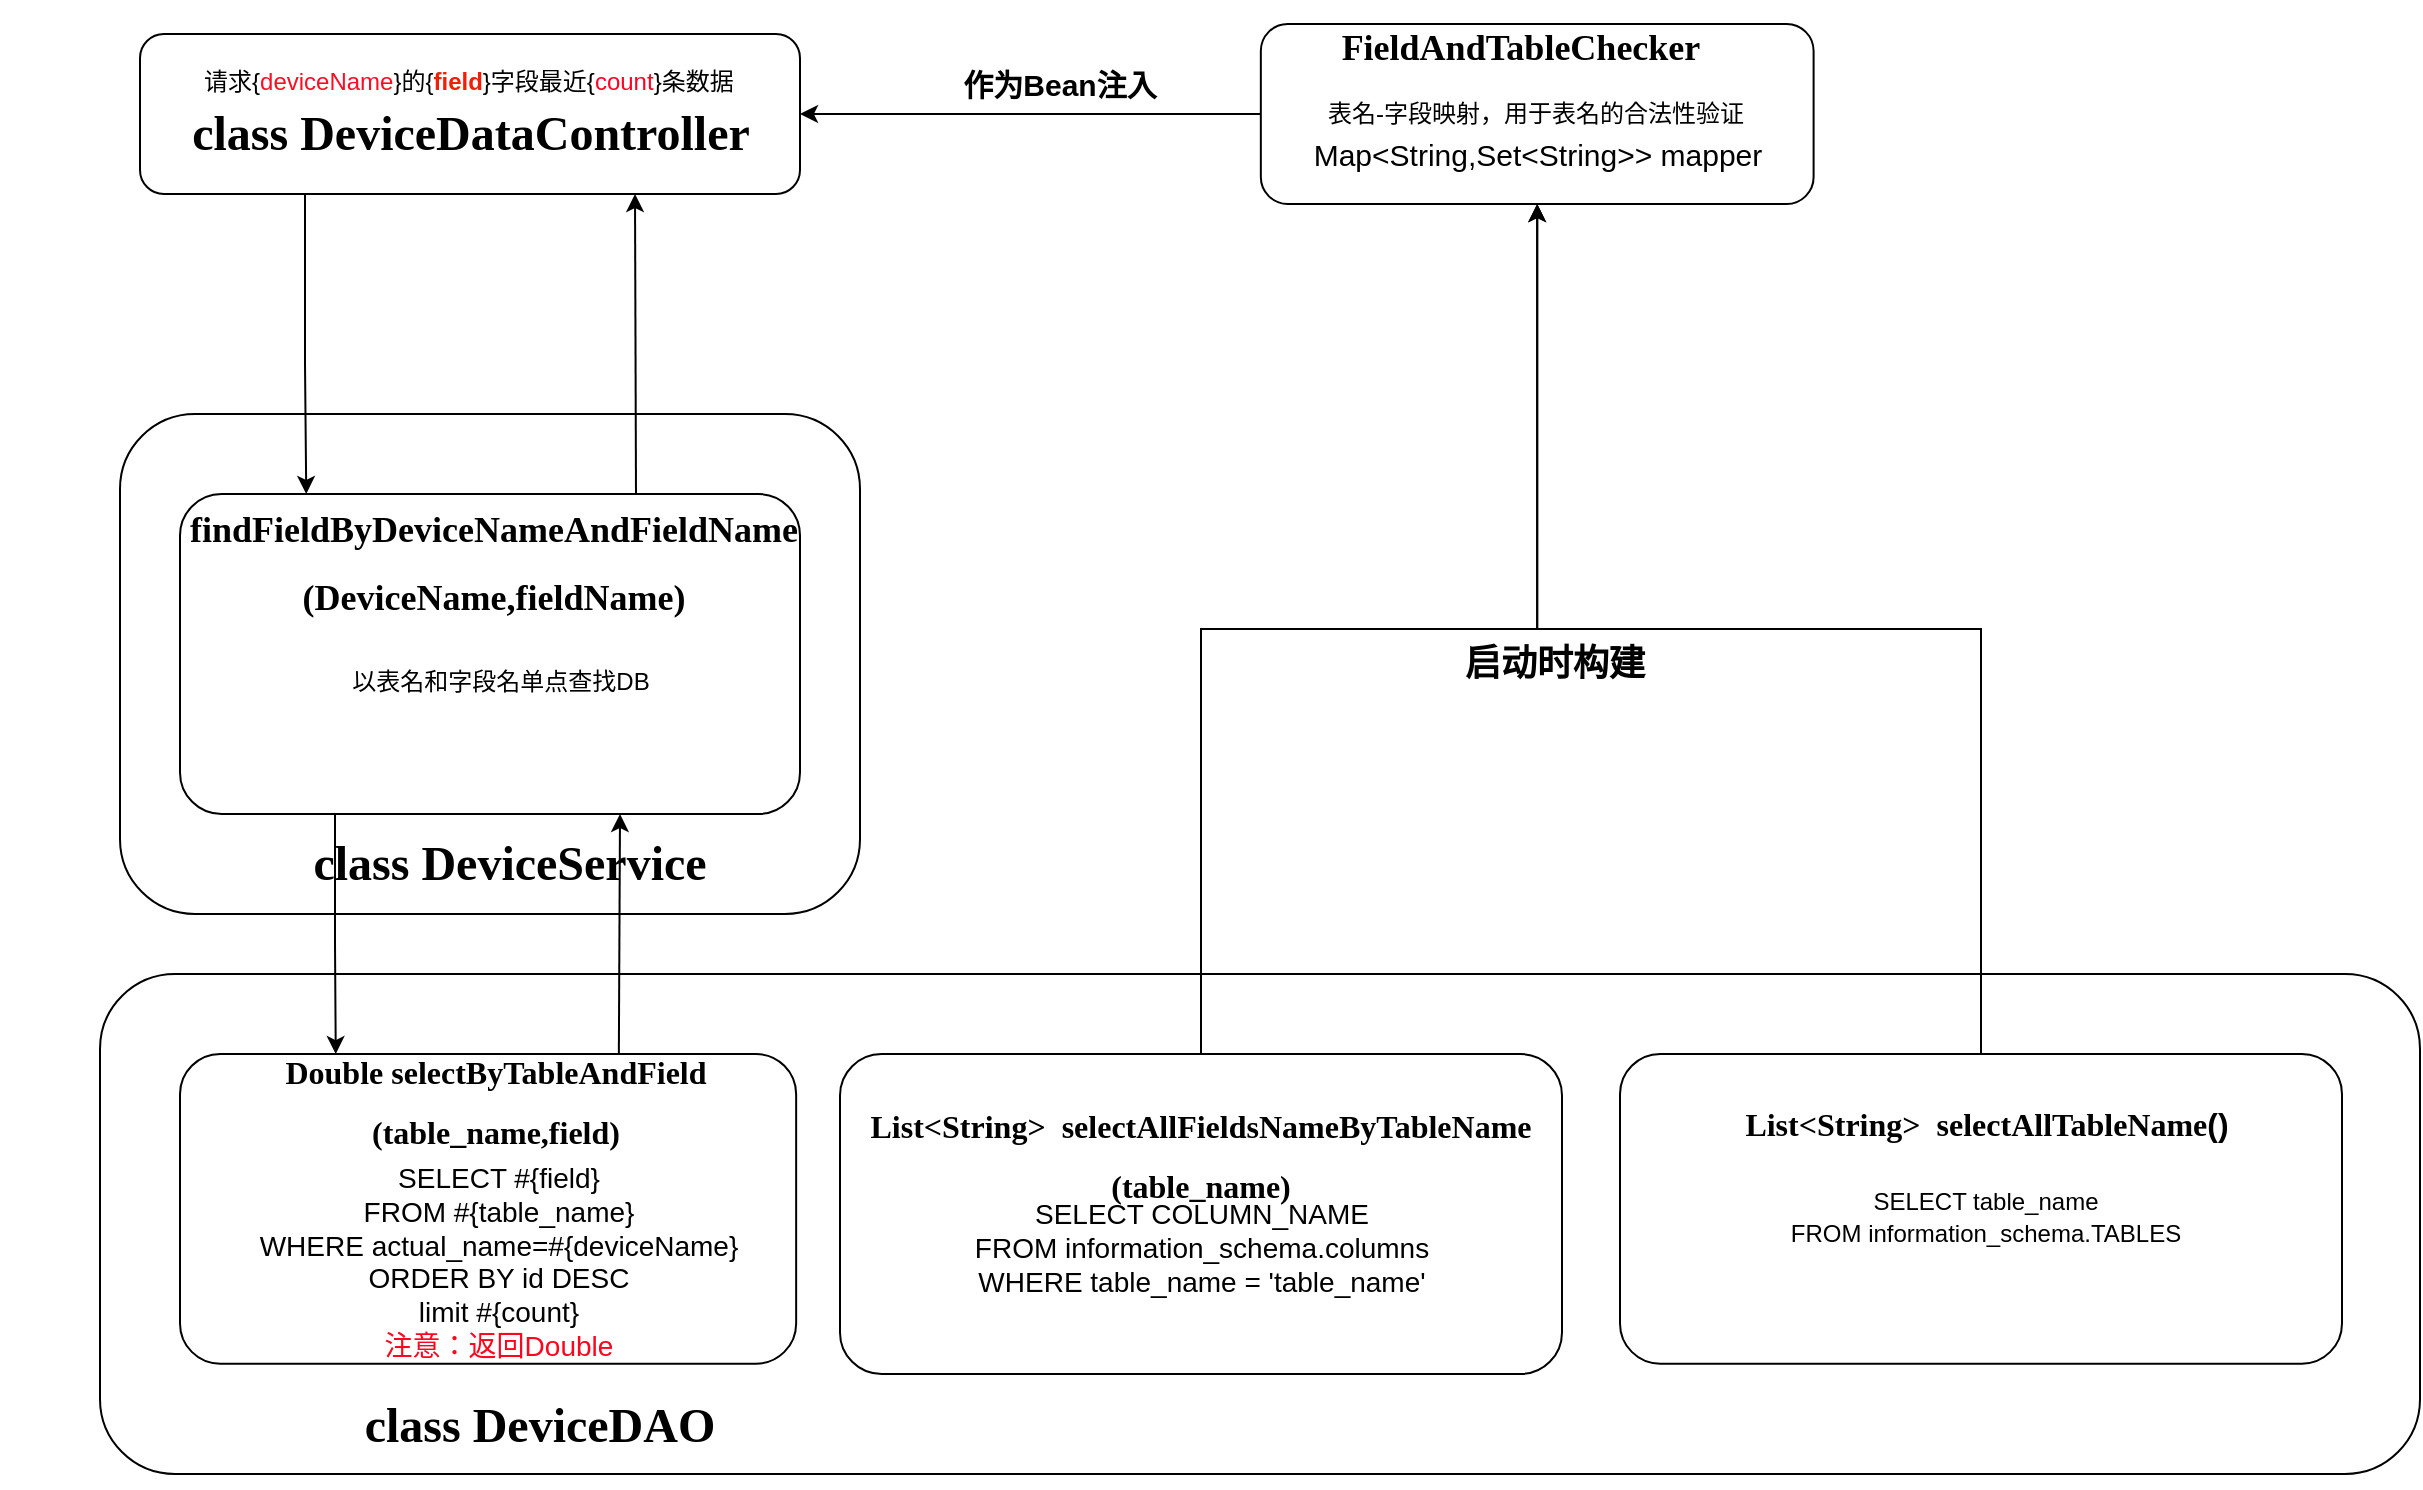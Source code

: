 <mxfile version="21.3.7" type="github">
  <diagram id="C5RBs43oDa-KdzZeNtuy" name="Page-1">
    <mxGraphModel dx="2422" dy="1118" grid="1" gridSize="10" guides="1" tooltips="1" connect="1" arrows="1" fold="1" page="1" pageScale="1" pageWidth="827" pageHeight="1169" math="0" shadow="0">
      <root>
        <mxCell id="WIyWlLk6GJQsqaUBKTNV-0" />
        <mxCell id="WIyWlLk6GJQsqaUBKTNV-1" parent="WIyWlLk6GJQsqaUBKTNV-0" />
        <mxCell id="HSwGKQN04GHCL3bgjbMO-42" value="" style="rounded=1;whiteSpace=wrap;html=1;" parent="WIyWlLk6GJQsqaUBKTNV-1" vertex="1">
          <mxGeometry x="-160" y="630" width="1160" height="250" as="geometry" />
        </mxCell>
        <mxCell id="HSwGKQN04GHCL3bgjbMO-9" value="" style="rounded=1;whiteSpace=wrap;html=1;" parent="WIyWlLk6GJQsqaUBKTNV-1" vertex="1">
          <mxGeometry x="-150" y="350" width="370" height="250" as="geometry" />
        </mxCell>
        <mxCell id="HSwGKQN04GHCL3bgjbMO-43" value="&lt;h1 style=&quot;border-color: var(--border-color);&quot;&gt;&lt;font style=&quot;border-color: var(--border-color);&quot; face=&quot;Times New Roman&quot;&gt;class DeviceDAO&lt;/font&gt;&lt;/h1&gt;" style="text;html=1;strokeColor=none;fillColor=none;align=center;verticalAlign=middle;whiteSpace=wrap;rounded=0;" parent="WIyWlLk6GJQsqaUBKTNV-1" vertex="1">
          <mxGeometry x="-210" y="841.29" width="540" height="29.032" as="geometry" />
        </mxCell>
        <mxCell id="HSwGKQN04GHCL3bgjbMO-67" value="" style="group" parent="WIyWlLk6GJQsqaUBKTNV-1" vertex="1" connectable="0">
          <mxGeometry x="-120" y="670" width="310" height="154.84" as="geometry" />
        </mxCell>
        <mxCell id="HSwGKQN04GHCL3bgjbMO-68" value="" style="group" parent="HSwGKQN04GHCL3bgjbMO-67" vertex="1" connectable="0">
          <mxGeometry width="310" height="154.84" as="geometry" />
        </mxCell>
        <mxCell id="HSwGKQN04GHCL3bgjbMO-91" value="" style="group" parent="HSwGKQN04GHCL3bgjbMO-68" vertex="1" connectable="0">
          <mxGeometry width="310" height="154.84" as="geometry" />
        </mxCell>
        <mxCell id="HSwGKQN04GHCL3bgjbMO-64" value="" style="rounded=1;whiteSpace=wrap;html=1;arcSize=13;" parent="HSwGKQN04GHCL3bgjbMO-91" vertex="1">
          <mxGeometry width="308.075" height="154.84" as="geometry" />
        </mxCell>
        <mxCell id="HSwGKQN04GHCL3bgjbMO-65" value="&lt;h1 style=&quot;border-color: var(--border-color); font-size: 16px;&quot;&gt;&lt;font style=&quot;border-color: var(--border-color); font-size: 16px;&quot; face=&quot;Times New Roman&quot;&gt;Double selectByTableAndField&lt;/font&gt;&lt;/h1&gt;&lt;h1 style=&quot;border-color: var(--border-color); font-size: 16px;&quot;&gt;&lt;font style=&quot;border-color: var(--border-color); font-size: 16px;&quot; face=&quot;Times New Roman&quot;&gt;(table_name,field)&lt;/font&gt;&lt;/h1&gt;" style="text;html=1;strokeColor=none;fillColor=none;align=center;verticalAlign=middle;whiteSpace=wrap;rounded=0;fontSize=16;spacing=2;" parent="HSwGKQN04GHCL3bgjbMO-91" vertex="1">
          <mxGeometry x="5.776" y="9.677" width="304.224" height="29.032" as="geometry" />
        </mxCell>
        <mxCell id="HSwGKQN04GHCL3bgjbMO-66" value="&lt;font style=&quot;font-size: 14px;&quot;&gt;SELECT #{field}&lt;br&gt;FROM #{table_name}&lt;br&gt;WHERE actual_name=#{deviceName}&lt;br&gt;ORDER BY id DESC&lt;br&gt;limit #{count}&lt;br&gt;&lt;font color=&quot;#ff051e&quot;&gt;注意：返回Double&lt;/font&gt;&lt;br&gt;&lt;/font&gt;" style="text;whiteSpace=wrap;html=1;align=center;" parent="HSwGKQN04GHCL3bgjbMO-91" vertex="1">
          <mxGeometry x="11" y="47.42" width="297.07" height="60" as="geometry" />
        </mxCell>
        <mxCell id="HSwGKQN04GHCL3bgjbMO-10" value="&lt;h1 style=&quot;border-color: var(--border-color);&quot;&gt;&lt;font style=&quot;border-color: var(--border-color);&quot; face=&quot;Times New Roman&quot;&gt;class DeviceService&lt;/font&gt;&lt;/h1&gt;" style="text;html=1;strokeColor=none;fillColor=none;align=center;verticalAlign=middle;whiteSpace=wrap;rounded=0;" parent="WIyWlLk6GJQsqaUBKTNV-1" vertex="1">
          <mxGeometry x="-130" y="560" width="350" height="30" as="geometry" />
        </mxCell>
        <mxCell id="HSwGKQN04GHCL3bgjbMO-114" style="edgeStyle=orthogonalEdgeStyle;rounded=0;orthogonalLoop=1;jettySize=auto;html=1;exitX=0.25;exitY=1;exitDx=0;exitDy=0;entryX=0.201;entryY=-0.667;entryDx=0;entryDy=0;entryPerimeter=0;" parent="WIyWlLk6GJQsqaUBKTNV-1" source="HSwGKQN04GHCL3bgjbMO-5" target="HSwGKQN04GHCL3bgjbMO-73" edge="1">
          <mxGeometry relative="1" as="geometry" />
        </mxCell>
        <mxCell id="HSwGKQN04GHCL3bgjbMO-5" value="" style="rounded=1;whiteSpace=wrap;html=1;" parent="WIyWlLk6GJQsqaUBKTNV-1" vertex="1">
          <mxGeometry x="-140" y="160" width="330" height="80" as="geometry" />
        </mxCell>
        <mxCell id="HSwGKQN04GHCL3bgjbMO-3" value="请求{&lt;font color=&quot;#ff0d25&quot;&gt;deviceName&lt;/font&gt;}的{&lt;b&gt;&lt;font color=&quot;#f21f07&quot;&gt;field&lt;/font&gt;&lt;/b&gt;}字段最近{&lt;font color=&quot;#ff0324&quot;&gt;count&lt;/font&gt;}条数据" style="text;whiteSpace=wrap;html=1;" parent="WIyWlLk6GJQsqaUBKTNV-1" vertex="1">
          <mxGeometry x="-110" y="170" width="270" height="30" as="geometry" />
        </mxCell>
        <mxCell id="HSwGKQN04GHCL3bgjbMO-6" value="&lt;h1 style=&quot;border-color: var(--border-color);&quot;&gt;&lt;font style=&quot;border-color: var(--border-color);&quot; face=&quot;Times New Roman&quot;&gt;class DeviceDataController&lt;/font&gt;&lt;/h1&gt;" style="text;html=1;strokeColor=none;fillColor=none;align=center;verticalAlign=middle;whiteSpace=wrap;rounded=0;" parent="WIyWlLk6GJQsqaUBKTNV-1" vertex="1">
          <mxGeometry x="-117.5" y="200" width="285" height="20" as="geometry" />
        </mxCell>
        <mxCell id="HSwGKQN04GHCL3bgjbMO-116" style="edgeStyle=orthogonalEdgeStyle;rounded=0;orthogonalLoop=1;jettySize=auto;html=1;exitX=0.25;exitY=1;exitDx=0;exitDy=0;entryX=0.237;entryY=-0.333;entryDx=0;entryDy=0;entryPerimeter=0;" parent="WIyWlLk6GJQsqaUBKTNV-1" source="HSwGKQN04GHCL3bgjbMO-72" target="HSwGKQN04GHCL3bgjbMO-65" edge="1">
          <mxGeometry relative="1" as="geometry" />
        </mxCell>
        <mxCell id="HSwGKQN04GHCL3bgjbMO-72" value="" style="rounded=1;whiteSpace=wrap;html=1;arcSize=13;" parent="WIyWlLk6GJQsqaUBKTNV-1" vertex="1">
          <mxGeometry x="-120" y="390" width="310" height="160" as="geometry" />
        </mxCell>
        <mxCell id="HSwGKQN04GHCL3bgjbMO-73" value="&lt;h1 style=&quot;border-color: var(--border-color); font-size: 18px;&quot;&gt;&lt;font style=&quot;border-color: var(--border-color); font-size: 18px;&quot; face=&quot;Times New Roman&quot;&gt;findFieldByDeviceNameAndFieldName&lt;/font&gt;&lt;/h1&gt;&lt;h1 style=&quot;border-color: var(--border-color); font-size: 18px;&quot;&gt;&lt;font style=&quot;border-color: var(--border-color); font-size: 18px;&quot; face=&quot;Times New Roman&quot;&gt;(DeviceName,fieldName)&lt;/font&gt;&lt;/h1&gt;" style="text;html=1;strokeColor=none;fillColor=none;align=center;verticalAlign=middle;whiteSpace=wrap;rounded=0;fontSize=18;" parent="WIyWlLk6GJQsqaUBKTNV-1" vertex="1">
          <mxGeometry x="-119.997" y="410" width="314.037" height="30.0" as="geometry" />
        </mxCell>
        <mxCell id="HSwGKQN04GHCL3bgjbMO-74" value="以表名和字段名单点查找DB" style="text;whiteSpace=wrap;html=1;align=center;" parent="WIyWlLk6GJQsqaUBKTNV-1" vertex="1">
          <mxGeometry x="-113.322" y="470" width="306.653" height="40" as="geometry" />
        </mxCell>
        <mxCell id="HSwGKQN04GHCL3bgjbMO-115" value="" style="endArrow=classic;html=1;rounded=0;entryX=0.75;entryY=1;entryDx=0;entryDy=0;" parent="WIyWlLk6GJQsqaUBKTNV-1" target="HSwGKQN04GHCL3bgjbMO-5" edge="1">
          <mxGeometry width="50" height="50" relative="1" as="geometry">
            <mxPoint x="108" y="390" as="sourcePoint" />
            <mxPoint x="160" y="340" as="targetPoint" />
          </mxGeometry>
        </mxCell>
        <mxCell id="HSwGKQN04GHCL3bgjbMO-117" value="" style="endArrow=classic;html=1;rounded=0;" parent="WIyWlLk6GJQsqaUBKTNV-1" edge="1">
          <mxGeometry width="50" height="50" relative="1" as="geometry">
            <mxPoint x="99.43" y="670" as="sourcePoint" />
            <mxPoint x="100" y="550" as="targetPoint" />
          </mxGeometry>
        </mxCell>
        <mxCell id="HSwGKQN04GHCL3bgjbMO-118" value="" style="group" parent="WIyWlLk6GJQsqaUBKTNV-1" vertex="1" connectable="0">
          <mxGeometry x="600" y="670" width="361" height="154.84" as="geometry" />
        </mxCell>
        <mxCell id="HSwGKQN04GHCL3bgjbMO-119" value="" style="group" parent="HSwGKQN04GHCL3bgjbMO-118" vertex="1" connectable="0">
          <mxGeometry width="361" height="154.84" as="geometry" />
        </mxCell>
        <mxCell id="HSwGKQN04GHCL3bgjbMO-120" value="" style="group" parent="HSwGKQN04GHCL3bgjbMO-119" vertex="1" connectable="0">
          <mxGeometry width="361" height="154.84" as="geometry" />
        </mxCell>
        <mxCell id="HSwGKQN04GHCL3bgjbMO-121" value="" style="rounded=1;whiteSpace=wrap;html=1;arcSize=13;" parent="HSwGKQN04GHCL3bgjbMO-120" vertex="1">
          <mxGeometry width="361" height="154.84" as="geometry" />
        </mxCell>
        <mxCell id="HSwGKQN04GHCL3bgjbMO-122" value="&lt;h1 style=&quot;border-color: var(--border-color); font-size: 16px;&quot;&gt;&lt;font style=&quot;border-color: var(--border-color); font-size: 16px;&quot; face=&quot;Times New Roman&quot;&gt;List&amp;lt;String&amp;gt;&amp;nbsp; selectAllTableName&lt;/font&gt;()&lt;/h1&gt;" style="text;html=1;strokeColor=none;fillColor=none;align=center;verticalAlign=middle;whiteSpace=wrap;rounded=0;fontSize=16;spacing=2;" parent="HSwGKQN04GHCL3bgjbMO-120" vertex="1">
          <mxGeometry x="5.639" y="20.0" width="355.361" height="29.03" as="geometry" />
        </mxCell>
        <mxCell id="HSwGKQN04GHCL3bgjbMO-123" value="&lt;font style=&quot;&quot;&gt;SELECT table_name &lt;br&gt;FROM information_schema.TABLES&lt;span style=&quot;font-size: 14px;&quot;&gt;&lt;/span&gt;&lt;br&gt;&lt;/font&gt;" style="text;whiteSpace=wrap;html=1;align=center;" parent="HSwGKQN04GHCL3bgjbMO-120" vertex="1">
          <mxGeometry x="38.403" y="60" width="289.844" height="60" as="geometry" />
        </mxCell>
        <mxCell id="jVM9vBWa1CpJFviNgf23-0" value="" style="group" vertex="1" connectable="0" parent="WIyWlLk6GJQsqaUBKTNV-1">
          <mxGeometry x="414" y="155" width="306" height="110" as="geometry" />
        </mxCell>
        <mxCell id="jVM9vBWa1CpJFviNgf23-29" value="" style="group" vertex="1" connectable="0" parent="jVM9vBWa1CpJFviNgf23-0">
          <mxGeometry x="-8.39" width="306" height="90.0" as="geometry" />
        </mxCell>
        <mxCell id="HSwGKQN04GHCL3bgjbMO-127" value="表名-字段映射，用于表名的合法性验证" style="rounded=1;whiteSpace=wrap;html=1;" parent="jVM9vBWa1CpJFviNgf23-29" vertex="1">
          <mxGeometry x="14.806" width="276.387" height="90.0" as="geometry" />
        </mxCell>
        <mxCell id="HSwGKQN04GHCL3bgjbMO-128" value="&lt;h1 style=&quot;border-color: var(--border-color); font-size: 18px;&quot;&gt;&lt;font face=&quot;Times New Roman&quot;&gt;FieldAndTableChecker&lt;/font&gt;&lt;/h1&gt;" style="text;html=1;strokeColor=none;fillColor=none;align=center;verticalAlign=middle;whiteSpace=wrap;rounded=0;fontSize=18;" parent="jVM9vBWa1CpJFviNgf23-29" vertex="1">
          <mxGeometry x="8.39" y="0.001" width="272.932" height="23.54" as="geometry" />
        </mxCell>
        <mxCell id="jVM9vBWa1CpJFviNgf23-19" value="&lt;font style=&quot;font-size: 15px;&quot;&gt;Map&amp;lt;String,Set&amp;lt;String&amp;gt;&amp;gt; mapper&lt;/font&gt;" style="text;html=1;strokeColor=none;fillColor=none;align=center;verticalAlign=middle;whiteSpace=wrap;rounded=0;fontSize=15;" vertex="1" parent="jVM9vBWa1CpJFviNgf23-29">
          <mxGeometry y="60" width="306" height="10" as="geometry" />
        </mxCell>
        <mxCell id="jVM9vBWa1CpJFviNgf23-25" style="edgeStyle=orthogonalEdgeStyle;rounded=0;orthogonalLoop=1;jettySize=auto;html=1;exitX=0.5;exitY=0;exitDx=0;exitDy=0;entryX=0.5;entryY=1;entryDx=0;entryDy=0;" edge="1" parent="WIyWlLk6GJQsqaUBKTNV-1" source="HSwGKQN04GHCL3bgjbMO-139" target="HSwGKQN04GHCL3bgjbMO-127">
          <mxGeometry relative="1" as="geometry">
            <mxPoint x="510" y="300" as="targetPoint" />
          </mxGeometry>
        </mxCell>
        <mxCell id="HSwGKQN04GHCL3bgjbMO-139" value="" style="rounded=1;whiteSpace=wrap;html=1;arcSize=13;" parent="WIyWlLk6GJQsqaUBKTNV-1" vertex="1">
          <mxGeometry x="210" y="670.0" width="361" height="160" as="geometry" />
        </mxCell>
        <mxCell id="HSwGKQN04GHCL3bgjbMO-140" value="&lt;h1 style=&quot;border-color: var(--border-color); font-size: 16px;&quot;&gt;&lt;font style=&quot;border-color: var(--border-color); font-size: 16px;&quot; face=&quot;Times New Roman&quot;&gt;List&amp;lt;String&amp;gt;&amp;nbsp; selectAllFieldsNameByTableName&lt;/font&gt;&lt;/h1&gt;&lt;h1 style=&quot;border-color: var(--border-color); font-size: 16px;&quot;&gt;&lt;font style=&quot;border-color: var(--border-color); font-size: 16px;&quot; face=&quot;Times New Roman&quot;&gt;(table_name)&lt;/font&gt;&lt;/h1&gt;" style="text;html=1;strokeColor=none;fillColor=none;align=center;verticalAlign=middle;whiteSpace=wrap;rounded=0;fontSize=16;spacing=2;" parent="WIyWlLk6GJQsqaUBKTNV-1" vertex="1">
          <mxGeometry x="212.819" y="706.13" width="355.361" height="29.03" as="geometry" />
        </mxCell>
        <mxCell id="HSwGKQN04GHCL3bgjbMO-141" value="&lt;font style=&quot;font-size: 14px;&quot;&gt;SELECT COLUMN_NAME &lt;br&gt;FROM information_schema.columns &lt;br&gt;WHERE table_name = &#39;table_name&#39;&lt;br&gt;&lt;/font&gt;" style="text;whiteSpace=wrap;html=1;align=center;" parent="WIyWlLk6GJQsqaUBKTNV-1" vertex="1">
          <mxGeometry x="245.583" y="735.16" width="289.844" height="60" as="geometry" />
        </mxCell>
        <mxCell id="jVM9vBWa1CpJFviNgf23-9" value="&lt;h2&gt;启动时构建&lt;/h2&gt;" style="text;html=1;strokeColor=none;fillColor=none;align=center;verticalAlign=middle;whiteSpace=wrap;rounded=0;" vertex="1" parent="WIyWlLk6GJQsqaUBKTNV-1">
          <mxGeometry x="503.62" y="460" width="126.75" height="30" as="geometry" />
        </mxCell>
        <mxCell id="jVM9vBWa1CpJFviNgf23-27" style="edgeStyle=orthogonalEdgeStyle;rounded=0;orthogonalLoop=1;jettySize=auto;html=1;exitX=0.5;exitY=0;exitDx=0;exitDy=0;" edge="1" parent="WIyWlLk6GJQsqaUBKTNV-1" source="HSwGKQN04GHCL3bgjbMO-121" target="HSwGKQN04GHCL3bgjbMO-127">
          <mxGeometry relative="1" as="geometry" />
        </mxCell>
        <mxCell id="jVM9vBWa1CpJFviNgf23-30" style="edgeStyle=orthogonalEdgeStyle;rounded=0;orthogonalLoop=1;jettySize=auto;html=1;exitX=0;exitY=0.5;exitDx=0;exitDy=0;entryX=1;entryY=0.5;entryDx=0;entryDy=0;" edge="1" parent="WIyWlLk6GJQsqaUBKTNV-1" source="HSwGKQN04GHCL3bgjbMO-127" target="HSwGKQN04GHCL3bgjbMO-5">
          <mxGeometry relative="1" as="geometry" />
        </mxCell>
        <mxCell id="jVM9vBWa1CpJFviNgf23-31" value="作为Bean注入" style="text;html=1;strokeColor=none;fillColor=none;align=center;verticalAlign=middle;whiteSpace=wrap;rounded=0;fontSize=15;fontStyle=1" vertex="1" parent="WIyWlLk6GJQsqaUBKTNV-1">
          <mxGeometry x="270" y="170" width="100" height="30" as="geometry" />
        </mxCell>
      </root>
    </mxGraphModel>
  </diagram>
</mxfile>
